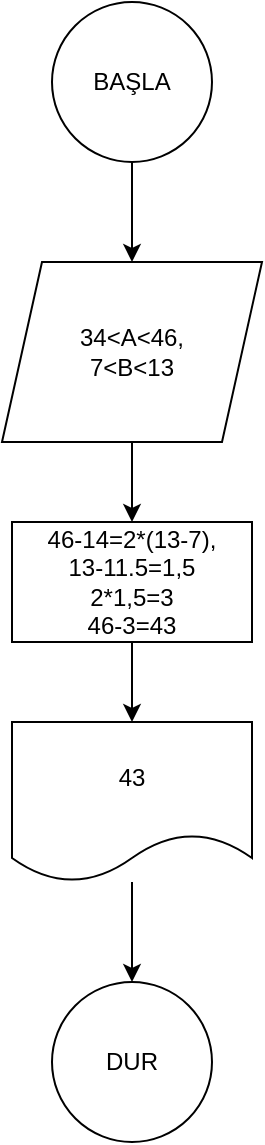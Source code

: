 <mxfile version="15.0.3" type="device"><diagram id="3JzXxHWutsiIznjcGE2r" name="Page-1"><mxGraphModel dx="373" dy="470" grid="1" gridSize="10" guides="1" tooltips="1" connect="1" arrows="1" fold="1" page="1" pageScale="1" pageWidth="827" pageHeight="1169" math="0" shadow="0"><root><mxCell id="0"/><mxCell id="1" parent="0"/><mxCell id="17cUhCK9zSyhDBIAoG4m-1" value="DUR" style="ellipse;whiteSpace=wrap;html=1;aspect=fixed;" vertex="1" parent="1"><mxGeometry x="160" y="530" width="80" height="80" as="geometry"/></mxCell><mxCell id="17cUhCK9zSyhDBIAoG4m-4" value="" style="edgeStyle=orthogonalEdgeStyle;rounded=0;orthogonalLoop=1;jettySize=auto;html=1;" edge="1" parent="1" source="17cUhCK9zSyhDBIAoG4m-2" target="17cUhCK9zSyhDBIAoG4m-3"><mxGeometry relative="1" as="geometry"/></mxCell><mxCell id="17cUhCK9zSyhDBIAoG4m-2" value="BAŞLA" style="ellipse;whiteSpace=wrap;html=1;aspect=fixed;" vertex="1" parent="1"><mxGeometry x="160" y="40" width="80" height="80" as="geometry"/></mxCell><mxCell id="17cUhCK9zSyhDBIAoG4m-6" value="" style="edgeStyle=orthogonalEdgeStyle;rounded=0;orthogonalLoop=1;jettySize=auto;html=1;" edge="1" parent="1" source="17cUhCK9zSyhDBIAoG4m-3" target="17cUhCK9zSyhDBIAoG4m-5"><mxGeometry relative="1" as="geometry"/></mxCell><mxCell id="17cUhCK9zSyhDBIAoG4m-3" value="34&amp;lt;A&amp;lt;46,&lt;br&gt;7&amp;lt;B&amp;lt;13" style="shape=parallelogram;perimeter=parallelogramPerimeter;whiteSpace=wrap;html=1;fixedSize=1;" vertex="1" parent="1"><mxGeometry x="135" y="170" width="130" height="90" as="geometry"/></mxCell><mxCell id="17cUhCK9zSyhDBIAoG4m-8" value="" style="edgeStyle=orthogonalEdgeStyle;rounded=0;orthogonalLoop=1;jettySize=auto;html=1;" edge="1" parent="1" source="17cUhCK9zSyhDBIAoG4m-5" target="17cUhCK9zSyhDBIAoG4m-7"><mxGeometry relative="1" as="geometry"/></mxCell><mxCell id="17cUhCK9zSyhDBIAoG4m-5" value="46-14=2*(13-7),&lt;br&gt;13-11.5=1,5&lt;br&gt;2*1,5=3&lt;br&gt;46-3=43" style="rounded=0;whiteSpace=wrap;html=1;" vertex="1" parent="1"><mxGeometry x="140" y="300" width="120" height="60" as="geometry"/></mxCell><mxCell id="17cUhCK9zSyhDBIAoG4m-9" value="" style="edgeStyle=orthogonalEdgeStyle;rounded=0;orthogonalLoop=1;jettySize=auto;html=1;" edge="1" parent="1" source="17cUhCK9zSyhDBIAoG4m-7" target="17cUhCK9zSyhDBIAoG4m-1"><mxGeometry relative="1" as="geometry"/></mxCell><mxCell id="17cUhCK9zSyhDBIAoG4m-7" value="43" style="shape=document;whiteSpace=wrap;html=1;boundedLbl=1;" vertex="1" parent="1"><mxGeometry x="140" y="400" width="120" height="80" as="geometry"/></mxCell></root></mxGraphModel></diagram></mxfile>